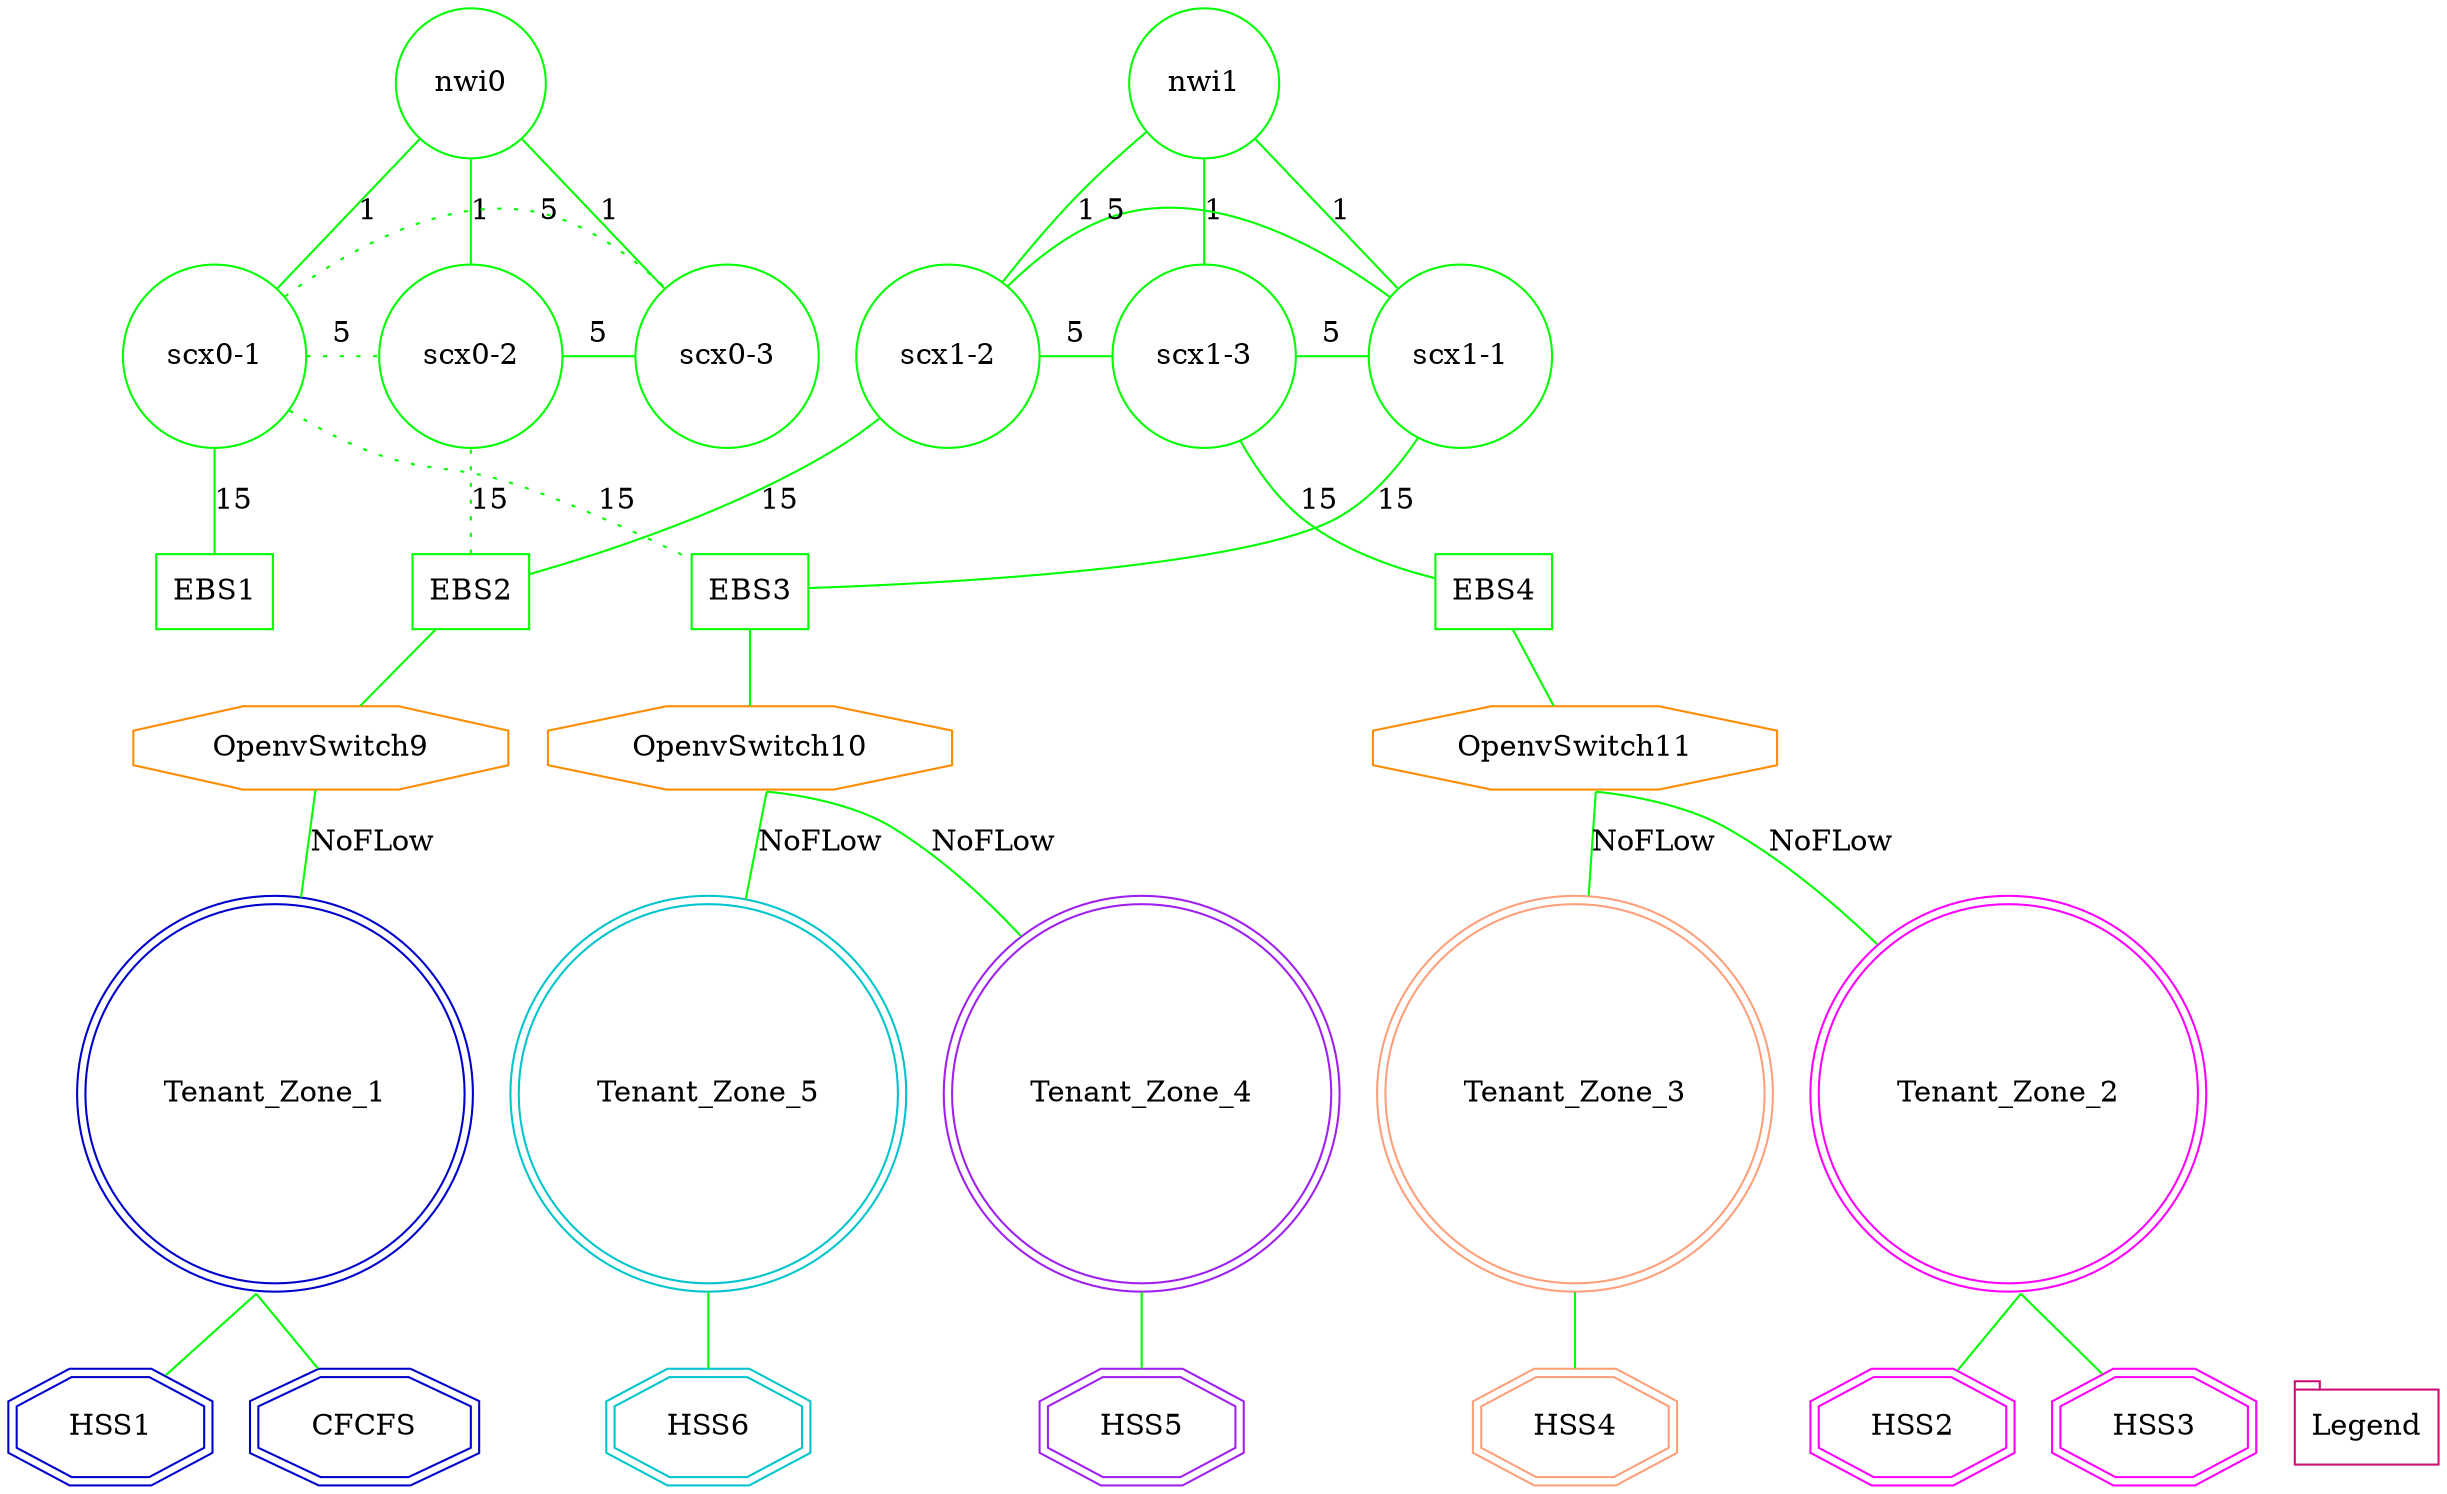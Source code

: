 strict graph {
	node [label="\N", color=gray, shape=circle];
	edge [color=gray, href="javascript:void(click_edge('\E'))", len="2.0"];
	graph [bb="0,0,1107,704",
		_draw_="c 9 -#ffffffff C 9 -#ffffffff P 4 0 -1 0 704 1108 704 1108 -1 ",
		xdotversion="1.2"];
	{
		graph [rank=same,
			bb="",
			_draw_="",
			xdotversion=""];
		"0x1f" [label=nwi0, color=green, href="javascript:void(click_node(\"0x1f\"))", pos="208,668", width=1, height=1, _draw_="c 9 -#00ff00ff e 208 668 36 36 ", _ldraw_="F 14.000000 11 -Times-Roman c 9 -#000000ff T 208 663 0 35 4 -nwi0 "];
		"0x83" [label=nwi1, color=green, href="javascript:void(click_node(\"0x83\"))", pos="562,668", width=1, height=1, _draw_="c 9 -#00ff00ff e 562 668 36 36 ", _ldraw_="F 14.000000 11 -Times-Roman c 9 -#000000ff T 562 663 0 35 4 -nwi1 "];
	}
	{
		graph [rank=same,
			bb="",
			_draw_="",
			xdotversion=""];
		"0x1" [label="scx0-1", color=green, href="javascript:void(click_node(\"0x1\"))", pos="84,534", width="1.2222", height="1.2222", _draw_="c 9 -#00ff00ff e 84 534 44 44 ", _ldraw_="F 14.000000 11 -Times-Roman c 9 -#000000ff T 84 529 0 46 6 -scx0-1 "];
		"0xb" [label="scx0-2", color=green, href="javascript:void(click_node(\"0xb\"))", pos="208,534", width="1.2222", height="1.2222", _draw_="c 9 -#00ff00ff e 208 534 44 44 ", _ldraw_="F 14.000000 11 -Times-Roman c 9 -#000000ff T 208 529 0 46 6 -scx0-2 "];
		"0x15" [label="scx0-3", color=green, href="javascript:void(click_node(\"0x15\"))", pos="332,534", width="1.2222", height="1.2222", _draw_="c 9 -#00ff00ff e 332 534 44 44 ", _ldraw_="F 14.000000 11 -Times-Roman c 9 -#000000ff T 332 529 0 46 6 -scx0-3 "];
		"0x65" [label="scx1-1", color=green, href="javascript:void(click_node(\"0x65\"))", pos="686,534", width="1.2222", height="1.2222", _draw_="c 9 -#00ff00ff e 686 534 44 44 ", _ldraw_="F 14.000000 11 -Times-Roman c 9 -#000000ff T 686 529 0 46 6 -scx1-1 "];
		"0x6f" [label="scx1-2", color=green, href="javascript:void(click_node(\"0x6f\"))", pos="438,534", width="1.2222", height="1.2222", _draw_="c 9 -#00ff00ff e 438 534 44 44 ", _ldraw_="F 14.000000 11 -Times-Roman c 9 -#000000ff T 438 529 0 46 6 -scx1-2 "];
		"0x79" [label="scx1-3", color=green, href="javascript:void(click_node(\"0x79\"))", pos="562,534", width="1.2222", height="1.2222", _draw_="c 9 -#00ff00ff e 562 534 44 44 ", _ldraw_="F 14.000000 11 -Times-Roman c 9 -#000000ff T 562 529 0 46 6 -scx1-3 "];
	}
	{
		graph [rank=same,
			bb="",
			_draw_="",
			xdotversion=""];
		EBS1 [label=EBS1, color=green, shape=box, href="javascript:void(click_node(\"EBS1\"))", pos="84,418", width="0.75", height="0.5", _draw_="c 9 -#00ff00ff p 4 111 436 57 436 57 400 111 400 ", _ldraw_="F 14.000000 11 -Times-Roman c 9 -#000000ff T 84 413 0 37 4 -EBS1 "];
		"0xc9" [label=EBS3, color=green, shape=box, href="javascript:void(click_node(\"0xc9\"))", pos="493,418", width="0.75", height="0.5", _draw_="c 9 -#00ff00ff p 4 520 436 466 436 466 400 520 400 ", _ldraw_="F 14.000000 11 -Times-Roman c 9 -#000000ff T 493 413 0 37 4 -EBS3 "];
		"0xd3" [label=EBS2, color=green, shape=box, href="javascript:void(click_node(\"0xd3\"))", pos="208,418", width="0.75", height="0.5", _draw_="c 9 -#00ff00ff p 4 235 436 181 436 181 400 235 400 ", _ldraw_="F 14.000000 11 -Times-Roman c 9 -#000000ff T 208 413 0 37 4 -EBS2 "];
		"0xdf" [label=EBS4, color=green, shape=box, href="javascript:void(click_node(\"0xdf\"))", pos="605,418", width="0.75", height="0.5", _draw_="c 9 -#00ff00ff p 4 632 436 578 436 578 400 632 400 ", _ldraw_="F 14.000000 11 -Times-Roman c 9 -#000000ff T 605 413 0 37 4 -EBS4 "];
	}
	{
		graph [rank=same,
			bb="",
			_draw_="",
			xdotversion=""];
		"0x11" [label=OpenvSwitch9, color=darkorange, shape=octagon, href="javascript:void(click_node(\"0x11\"))", pos="144,342", width="2.5", height="0.55556", _draw_="c 9 -#ff8c00ff p 8 234 334 234 350 181 362 107 362 54 350 54 334 107 322 181 322 ", _ldraw_="F 14.000000 11 -Times-Roman c 9 -#000000ff T 144 337 0 102 12 -OpenvSwitch9 "];
		"0x12" [label=OpenvSwitch10, color=darkorange, shape=octagon, href="javascript:void(click_node(\"0x12\"))", pos="493,342", width="2.6944", height="0.55556", _draw_="c 9 -#ff8c00ff p 8 590 334 590 350 533 362 453 362 396 350 396 334 453 322 533 322 ", _ldraw_="F 14.000000 11 -Times-Roman c 9 -#000000ff T 493 337 0 111 13 -OpenvSwitch10 "];
		"0x13" [label=OpenvSwitch11, color=darkorange, shape=octagon, href="javascript:void(click_node(\"0x12\"))", pos="716,342", width="2.6944", height="0.55556", _draw_="c 9 -#ff8c00ff p 8 813 334 813 350 756 362 676 362 619 350 619 334 676 322 756 322 ", _ldraw_="F 14.000000 11 -Times-Roman c 9 -#000000ff T 716 337 0 111 13 -OpenvSwitch11 "];
	}
	{
		graph [rank=same,
			bb="",
			_draw_="",
			xdotversion=""];
		1 [label=Tenant_Zone_1, color=blue3, shape=doublecircle, href="javascript:void(click_node(\"1\"))", pos="116,177", width="2.5278", height="2.5278", _draw_="c 9 -#0000cdff e 116 177 87 87 c 9 -#0000cdff e 116 177 91 91 ", _ldraw_="F 14.000000 11 -Times-Roman c 9 -#000000ff T 116 172 0 107 13 -Tenant_Zone_1 "];
		2 [label=Tenant_Zone_2, color=magenta, shape=doublecircle, href="javascript:void(click_node(\"2\"))", pos="916,177", width="2.5278", height="2.5278", _draw_="c 9 -#ff00ffff e 916 177 87 87 c 9 -#ff00ffff e 916 177 91 91 ", _ldraw_="F 14.000000 11 -Times-Roman c 9 -#000000ff T 916 172 0 107 13 -Tenant_Zone_2 "];
		3 [label=Tenant_Zone_3, color=lightsalmon, shape=doublecircle, href="javascript:void(click_node(\"3\"))", pos="716,177", width="2.5278", height="2.5278", _draw_="c 9 -#ffa07aff e 716 177 87 87 c 9 -#ffa07aff e 716 177 91 91 ", _ldraw_="F 14.000000 11 -Times-Roman c 9 -#000000ff T 716 172 0 107 13 -Tenant_Zone_3 "];
		4 [label=Tenant_Zone_4, color=purple, shape=doublecircle, href="javascript:void(click_node(\"4\"))", pos="516,177", width="2.5278", height="2.5278", _draw_="c 9 -#a020f0ff e 516 177 87 87 c 9 -#a020f0ff e 516 177 91 91 ", _ldraw_="F 14.000000 11 -Times-Roman c 9 -#000000ff T 516 172 0 107 13 -Tenant_Zone_4 "];
		5 [label=Tenant_Zone_5, color=turquoise3, shape=doublecircle, href="javascript:void(click_node(\"5\"))", pos="316,177", width="2.5278", height="2.5278", _draw_="c 9 -#00c5cdff e 316 177 87 87 c 9 -#00c5cdff e 316 177 91 91 ", _ldraw_="F 14.000000 11 -Times-Roman c 9 -#000000ff T 316 172 0 107 13 -Tenant_Zone_5 "];
	}
	{
		graph [rank=same,
			bb="",
			_draw_="",
			xdotversion=""];
		CFCFS [label=CFCFS, color=blue3, shape=doubleoctagon, href="javascript:void(click_node(\"CFCFS\"))", pos="159,24", width="1.4167", height="0.66667", _draw_="c 9 -#0000cdff p 8 206 16 206 32 178 44 140 44 112 32 112 16 140 4 178 4 c 9 -#0000cdff p 8 210 13 210 35 179 48 139 48 108 35 108\
 13 139 0 179 0 ", _ldraw_="F 14.000000 11 -Times-Roman c 9 -#000000ff T 159 19 0 46 5 -CFCFS "];
		HSS1 [label=HSS1, color=blue3, shape=doubleoctagon, href="javascript:void(click_node(\"HSS1\"))", pos="45,24", width="1.25", height="0.66667", _draw_="c 9 -#0000cdff p 8 86 16 86 32 62 44 28 44 4 32 4 16 28 4 62 4 c 9 -#0000cdff p 8 90 13 90 35 63 48 27 48 0 35 0 13 27 0 63 0 ", _ldraw_="F 14.000000 11 -Times-Roman c 9 -#000000ff T 45 19 0 38 4 -HSS1 "];
		HSS2 [label=HSS2, color=magenta, shape=doubleoctagon, href="javascript:void(click_node(\"HSS2\"))", pos="870,24", width="1.25", height="0.66667", _draw_="c 9 -#ff00ffff p 8 911 16 911 32 887 44 853 44 829 32 829 16 853 4 887 4 c 9 -#ff00ffff p 8 915 13 915 35 888 48 852 48 825 35 825\
 13 852 0 888 0 ", _ldraw_="F 14.000000 11 -Times-Roman c 9 -#000000ff T 870 19 0 38 4 -HSS2 "];
		HSS3 [label=HSS3, color=magenta, shape=doubleoctagon, href="javascript:void(click_node(\"HSS3\"))", pos="978,24", width="1.25", height="0.66667", _draw_="c 9 -#ff00ffff p 8 1019 16 1019 32 995 44 961 44 937 32 937 16 961 4 995 4 c 9 -#ff00ffff p 8 1023 13 1023 35 996 48 960 48 933 \
35 933 13 960 0 996 0 ", _ldraw_="F 14.000000 11 -Times-Roman c 9 -#000000ff T 978 19 0 38 4 -HSS3 "];
		HSS4 [label=HSS4, color=lightsalmon, shape=doubleoctagon, href="javascript:void(click_node(\"HSS4\"))", pos="716,24", width="1.25", height="0.66667", _draw_="c 9 -#ffa07aff p 8 757 16 757 32 733 44 699 44 675 32 675 16 699 4 733 4 c 9 -#ffa07aff p 8 761 13 761 35 734 48 698 48 671 35 671\
 13 698 0 734 0 ", _ldraw_="F 14.000000 11 -Times-Roman c 9 -#000000ff T 716 19 0 38 4 -HSS4 "];
		HSS5 [label=HSS5, color=purple, shape=doubleoctagon, href="javascript:void(click_node(\"HSS5\"))", pos="516,24", width="1.25", height="0.66667", _draw_="c 9 -#a020f0ff p 8 557 16 557 32 533 44 499 44 475 32 475 16 499 4 533 4 c 9 -#a020f0ff p 8 561 13 561 35 534 48 498 48 471 35 471\
 13 498 0 534 0 ", _ldraw_="F 14.000000 11 -Times-Roman c 9 -#000000ff T 516 19 0 38 4 -HSS5 "];
		HSS6 [label=HSS6, color=turquoise3, shape=doubleoctagon, href="javascript:void(click_node(\"HSS6\"))", pos="316,24", width="1.25", height="0.66667", _draw_="c 9 -#00c5cdff p 8 357 16 357 32 333 44 299 44 275 32 275 16 299 4 333 4 c 9 -#00c5cdff p 8 361 13 361 35 334 48 298 48 271 35 271\
 13 298 0 334 0 ", _ldraw_="F 14.000000 11 -Times-Roman c 9 -#000000ff T 316 19 0 38 4 -HSS6 "];
		Legend [label=Legend, color=deeppink3, shape=tab, href="javascript:void(click_node(\"Legend\"))", pos="1074,24", width="0.91667", height="0.5", _draw_="c 9 -#cd1076ff p 6 1107 42 1053 42 1053 46 1041 46 1041 6 1107 6 c 9 -#cd1076ff L 2 1041 42 1053 42 ", _ldraw_="F 14.000000 11 -Times-Roman c 9 -#000000ff T 1074 19 0 51 6 -Legend "];
	}
	"0x1f" -- "0xb" [color=green, href="javascript:void(click_edge(\"0x1f,3,0xb,3,down\"))", label=1, style=solid, tooltip="rx:0.0,0.0 tx:0.0,0.0", pos="208,631.74 208,615.31 208,595.72 208,578.42", lp="213,605", _draw_="S 5 -solid c 9 -#00ff00ff B 4 208 632 208 615 208 596 208 578 ", _ldraw_="F 14.000000 11 -Times-Roman c 9 -#000000ff T 213 600 0 10 1 -1 "];
	"0x1f" -- "0x15" [color=green, href="javascript:void(click_edge(\"0x1f,2,0x15,3,down\"))", label=1, style=solid, tooltip="rx:0.0,0.0 tx:0.0,0.0", pos="232.5,641.53 252.4,620.02 280.57,589.58 301.85,566.58", lp="279,605", _draw_="S 5 -solid c 9 -#00ff00ff B 4 232 642 252 620 281 590 302 567 ", _ldraw_="F 14.000000 11 -Times-Roman c 9 -#000000ff T 279 600 0 10 1 -1 "];
	"0x83" -- "0x65" [color=green, href="javascript:void(click_edge(\"0x65,3,0x83,1,down\"))", label=1, style=solid, tooltip="rx:0.0,0.0 tx:0.0,0.0", pos="586.5,641.53 606.4,620.02 634.57,589.58 655.85,566.58", lp="632,605", _draw_="S 5 -solid c 9 -#00ff00ff B 4 586 642 606 620 635 590 656 567 ", _ldraw_="F 14.000000 11 -Times-Roman c 9 -#000000ff T 632 600 0 10 1 -1 "];
	"0x83" -- "0x79" [color=green, href="javascript:void(click_edge(\"0x83,2,0x79,3,down\"))", label=1, style=solid, tooltip="rx:0.0,0.0 tx:0.0,0.0", pos="562,631.74 562,615.31 562,595.72 562,578.42", lp="567,605", _draw_="S 5 -solid c 9 -#00ff00ff B 4 562 632 562 615 562 596 562 578 ", _ldraw_="F 14.000000 11 -Times-Roman c 9 -#000000ff T 567 600 0 10 1 -1 "];
	"0x1" -- "0x1f" [color=green, href="javascript:void(click_edge(\"0x1f,1,0x1,3,down\"))", label=1, style=solid, tooltip="rx:0.0,0.0 tx:0.0,0.0", pos="114.15,566.58 135.43,589.58 163.6,620.02 183.5,641.53", lp="163,605", _draw_="S 5 -solid c 9 -#00ff00ff B 4 114 567 135 590 164 620 184 642 ", _ldraw_="F 14.000000 11 -Times-Roman c 9 -#000000ff T 163 600 0 10 1 -1 "];
	"0x1" -- "0xb" [color=green, href="javascript:void(click_edge(\"0xb,1,0x1,1,down\"))", label=5, style=dotted, tooltip="rx:660.0,0.0 tx:0.0,660.0", pos="128.07,534 139.62,534 152.09,534 163.66,534", lp="146,543", _draw_="S 6 -dotted c 9 -#00ff00ff B 4 128 534 140 534 152 534 164 534 ", _ldraw_="F 14.000000 11 -Times-Roman c 9 -#000000ff T 146 538 0 10 1 -5 "];
	"0x1" -- "0x15" [color=green, href="javascript:void(click_edge(\"0x15,2,0x1,2,down\"))", label=5, style=dotted, tooltip="rx:0.0,660.0 tx:660.0,0.0", pos="116.97,563.15 150.44,589.05 203.9,620.34 251,603 270.76,595.72 288.99,581.25 303.12,567.42", lp="246,605", _draw_="S 6 -dotted c 9 -#00ff00ff B 7 117 563 150 589 204 620 251 603 271 596 289 581 303 567 ", _ldraw_="F 14.000000 11 -Times-Roman c 9 -#000000ff T 246 600 0 10 1 -5 "];
	"0x1" -- "0xc9" [color=green, href="javascript:void(click_edge(\"0x1,4,0xc9,1,down\"))", label=15, style=dotted, tooltip="rx:0.0,660.0 tx:660.0,0.0", pos="120.01,508.58 130.87,501.78 143.08,494.95 155,490 187.06,476.68 197.43,480.84 231,472 258.75,464.69 265.06,460.55 293,454 354.31\
,439.62 427.36,427.79 465.97,421.95", lp="302.5,463", _draw_="S 6 -dotted c 9 -#00ff00ff B 13 120 509 131 502 143 495 155 490 187 477 197 481 231 472 259 465 265 461 293 454 354 440 427 428 \
466 422 ", _ldraw_="F 14.000000 11 -Times-Roman c 9 -#000000ff T 303 458 0 19 2 -15 "];
	"0xb" -- "0x15" [color=green, href="javascript:void(click_edge(\"0xb,2,0x15,1,down\"))", label=5, style=solid, tooltip="rx:0.0,0.0 tx:0.0,0.0", pos="252.07,534 263.62,534 276.09,534 287.66,534", lp="270,543", _draw_="S 5 -solid c 9 -#00ff00ff B 4 252 534 264 534 276 534 288 534 ", _ldraw_="F 14.000000 11 -Times-Roman c 9 -#000000ff T 270 538 0 10 1 -5 "];
	"0x6f" -- "0x83" [color=green, href="javascript:void(click_edge(\"0x83,3,0x6f,3,down\"))", label=1, style=solid, tooltip="rx:0.0,0.0 tx:0.0,0.0", pos="463.99,569.78 474.88,584.01 488.01,600.25 501,614 511.19,624.8 523.29,635.82 534.01,645.07", lp="506,605", _draw_="S 5 -solid c 9 -#00ff00ff B 7 464 570 475 584 488 600 501 614 511 625 523 636 534 645 ", _ldraw_="F 14.000000 11 -Times-Roman c 9 -#000000ff T 506 600 0 10 1 -1 "];
	"0x6f" -- "0x65" [color=green, href="javascript:void(click_edge(\"0x65,1,0x6f,1,down\"))", label=5, style=solid, tooltip="rx:0.0,0.0 tx:0.0,0.0", pos="465.86,568.12 479.14,581.71 496.22,595.82 515,603 563.14,621.41 618.36,589.38 652.72,563.06", lp="520,605", _draw_="S 5 -solid c 9 -#00ff00ff B 7 466 568 479 582 496 596 515 603 563 621 618 589 653 563 ", _ldraw_="F 14.000000 11 -Times-Roman c 9 -#000000ff T 520 600 0 10 1 -5 "];
	"0x6f" -- "0x79" [color=green, href="javascript:void(click_edge(\"0x6f,2,0x79,1,down\"))", label=5, style=solid, tooltip="rx:0.0,0.0 tx:0.0,0.0", pos="482.07,534 493.62,534 506.09,534 517.66,534", lp="500,543", _draw_="S 5 -solid c 9 -#00ff00ff B 4 482 534 494 534 506 534 518 534 ", _ldraw_="F 14.000000 11 -Times-Roman c 9 -#000000ff T 500 538 0 10 1 -5 "];
	"0x79" -- "0x65" [color=green, href="javascript:void(click_edge(\"0x79,2,0x65,2,down\"))", label=5, style=solid, tooltip="rx:0.0,0.0 tx:0.0,0.0", pos="606.07,534 617.62,534 630.09,534 641.66,534", lp="624,543", _draw_="S 5 -solid c 9 -#00ff00ff B 4 606 534 618 534 630 534 642 534 ", _ldraw_="F 14.000000 11 -Times-Roman c 9 -#000000ff T 624 538 0 10 1 -5 "];
	"0x79" -- "0xdf" [color=green, href="javascript:void(click_edge(\"0x79,4,0xdf,2,down\"))", label=15, style=solid, tooltip="rx:0.0,0.0 tx:0.0,0.0", pos="577.4,492.45 584.54,473.21 592.64,451.33 598.22,436.3", lp="601.5,463", _draw_="S 5 -solid c 9 -#00ff00ff B 4 577 492 585 473 593 451 598 436 ", _ldraw_="F 14.000000 11 -Times-Roman c 9 -#000000ff T 602 458 0 19 2 -15 "];
	"0xc9" -- "0x65" [color=green, href="javascript:void(click_edge(\"0xc9,2,0x65,4,down\"))", label=15, style=solid, tooltip="rx:0.0,0.0 tx:0.0,0.0", pos="520.24,424.18 551.13,431.51 599.25,443.99 615,454 632.71,465.25 648.62,482.16 660.87,497.53", lp="644.5,463", _draw_="S 5 -solid c 9 -#00ff00ff B 7 520 424 551 432 599 444 615 454 633 465 649 482 661 498 ", _ldraw_="F 14.000000 11 -Times-Roman c 9 -#000000ff T 645 458 0 19 2 -15 "];
	"0xd3" -- "0xb" [color=green, href="javascript:void(click_edge(\"0xb,4,0xd3,1,down\"))", label=15, style=dotted, tooltip="rx:0.0,660.0 tx:660.0,0.0", pos="208,436.03 208,450.39 208,471.12 208,489.81", lp="217.5,463", _draw_="S 6 -dotted c 9 -#00ff00ff B 4 208 436 208 450 208 471 208 490 ", _ldraw_="F 14.000000 11 -Times-Roman c 9 -#000000ff T 218 458 0 19 2 -15 "];
	"0xd3" -- "0x6f" [color=green, href="javascript:void(click_edge(\"0x6f,4,0xd3,2,down\"))", label=15, style=solid, tooltip="rx:0.0,0.0 tx:0.0,0.0", pos="235.27,425.65 271.36,436.52 336.13,458.66 385,490 391.74,494.33 398.59,499.4 405.02,504.54", lp="363.5,463", _draw_="S 5 -solid c 9 -#00ff00ff B 7 235 426 271 437 336 459 385 490 392 494 399 499 405 505 ", _ldraw_="F 14.000000 11 -Times-Roman c 9 -#000000ff T 364 458 0 19 2 -15 "];
	"0x1" -- EBS1 [color=green, href="javascript:void(click_edge(\"0x1f,1,0x1,3,down\"))", label=15, style=solid, tooltip="rx:0.0,0.0 tx:0.0,0.0", pos="84,489.81 84,471.12 84,450.39 84,436.03", lp="93.5,463", _draw_="S 5 -solid c 9 -#00ff00ff B 4 84 490 84 471 84 450 84 436 ", _ldraw_="F 14.000000 11 -Times-Roman c 9 -#000000ff T 94 458 0 19 2 -15 "];
	"0xd3" -- "0x11" [color=green, sametail=3, pos="192.83,399.99 183.22,388.58 170.78,373.8 160.86,362.02", _draw_="c 9 -#00ff00ff B 4 193 400 183 389 171 374 161 362 "];
	"0xc9" -- "0x12" [color=green, sametail=3, pos="493,399.99 493,388.58 493,373.8 493,362.02", _draw_="c 9 -#00ff00ff B 4 493 400 493 389 493 374 493 362 "];
	"0xdf" -- "0x13" [color=green, sametail=3, pos="631.31,399.99 647.97,388.58 669.55,373.8 686.76,362.02", _draw_="c 9 -#00ff00ff B 4 631 400 648 389 670 374 687 362 "];
	"0x11" -- 1 [color=green, href="javascript:void(click_opennms(\"No Flow\"))", label=NoFLow, sametail=3, pos="140.62,322.1 138.21,307.87 134.77,287.61 131.23,266.74", lp="166.5,295", _draw_="c 9 -#00ff00ff B 4 141 322 138 308 135 288 131 267 ", _ldraw_="F 14.000000 11 -Times-Roman c 9 -#000000ff T 167 290 0 57 6 -NoFLow "];
	"0x12" -- 4 [color=green, href="javascript:void(click_opennms(\"No Flow\"))", label=NoFLow, sametail=3, pos="486,322 486,322 491.34,296.19 497.51,266.35", lp="522.5,295", _draw_="c 9 -#00ff00ff B 4 486 322 486 322 491 296 498 266 ", _ldraw_="F 14.000000 11 -Times-Roman c 9 -#000000ff T 523 290 0 57 6 -NoFLow "];
	"0x12" -- 5 [color=green, href="javascript:void(click_opennms(\"No Flow\"))", label=NoFLow, sametail=3, pos="486,322 486,322 451.3,318.44 429,304 407.08,289.8 386.81,270.24 369.67,250.72", lp="457.5,295", _draw_="c 9 -#00ff00ff B 7 486 322 486 322 451 318 429 304 407 290 387 270 370 251 ", _ldraw_="F 14.000000 11 -Times-Roman c 9 -#000000ff T 458 290 0 57 6 -NoFLow "];
	"0x13" -- 2 [color=green, href="javascript:void(click_opennms(\"No Flow\"))", label=NoFLow, sametail=3, pos="726,322 726,322 761.39,317.93 785,304 810.92,288.71 835.64,267.28 856.48,246.37", lp="838.5,295", _draw_="c 9 -#00ff00ff B 7 726 322 726 322 761 318 785 304 811 289 836 267 856 246 ", _ldraw_="F 14.000000 11 -Times-Roman c 9 -#000000ff T 839 290 0 57 6 -NoFLow "];
	"0x13" -- 3 [color=green, href="javascript:void(click_opennms(\"No Flow\"))", label=NoFLow, sametail=3, pos="726,322 726,322 724.29,297.14 722.28,268.01", lp="752.5,295", _draw_="c 9 -#00ff00ff B 4 726 322 726 322 724 297 722 268 ", _ldraw_="F 14.000000 11 -Times-Roman c 9 -#000000ff T 753 290 0 57 6 -NoFLow "];
	1 -- CFCFS [color=green, sametail=3, pos="109,86 109,86 125.49,65.557 139.53,48.148", _draw_="c 9 -#00ff00ff B 4 109 86 109 86 125 66 140 48 "];
	1 -- HSS1 [color=green, sametail=3, pos="109,86 109,86 85.84,63.564 67.384,45.685", _draw_="c 9 -#00ff00ff B 4 109 86 109 86 86 64 67 46 "];
	2 -- HSS2 [color=green, sametail=3, pos="920,86 920,86 903.06,64.997 888.9,47.44", _draw_="c 9 -#00ff00ff B 4 920 86 920 86 903 65 889 47 "];
	2 -- HSS3 [color=green, sametail=3, pos="920,86 920,86 940.18,64.429 956.73,46.734", _draw_="c 9 -#00ff00ff B 4 920 86 920 86 940 64 957 47 "];
	3 -- HSS4 [color=green, sametail=3, pos="716,85.79 716,71.839 716,58.566 716,47.923", _draw_="c 9 -#00ff00ff B 4 716 86 716 72 716 59 716 48 "];
	4 -- HSS5 [color=green, sametail=3, pos="516,85.79 516,71.839 516,58.566 516,47.923", _draw_="c 9 -#00ff00ff B 4 516 86 516 72 516 59 516 48 "];
	5 -- HSS6 [color=green, sametail=3, pos="316,85.79 316,71.839 316,58.566 316,47.923", _draw_="c 9 -#00ff00ff B 4 316 86 316 72 316 59 316 48 "];
}
